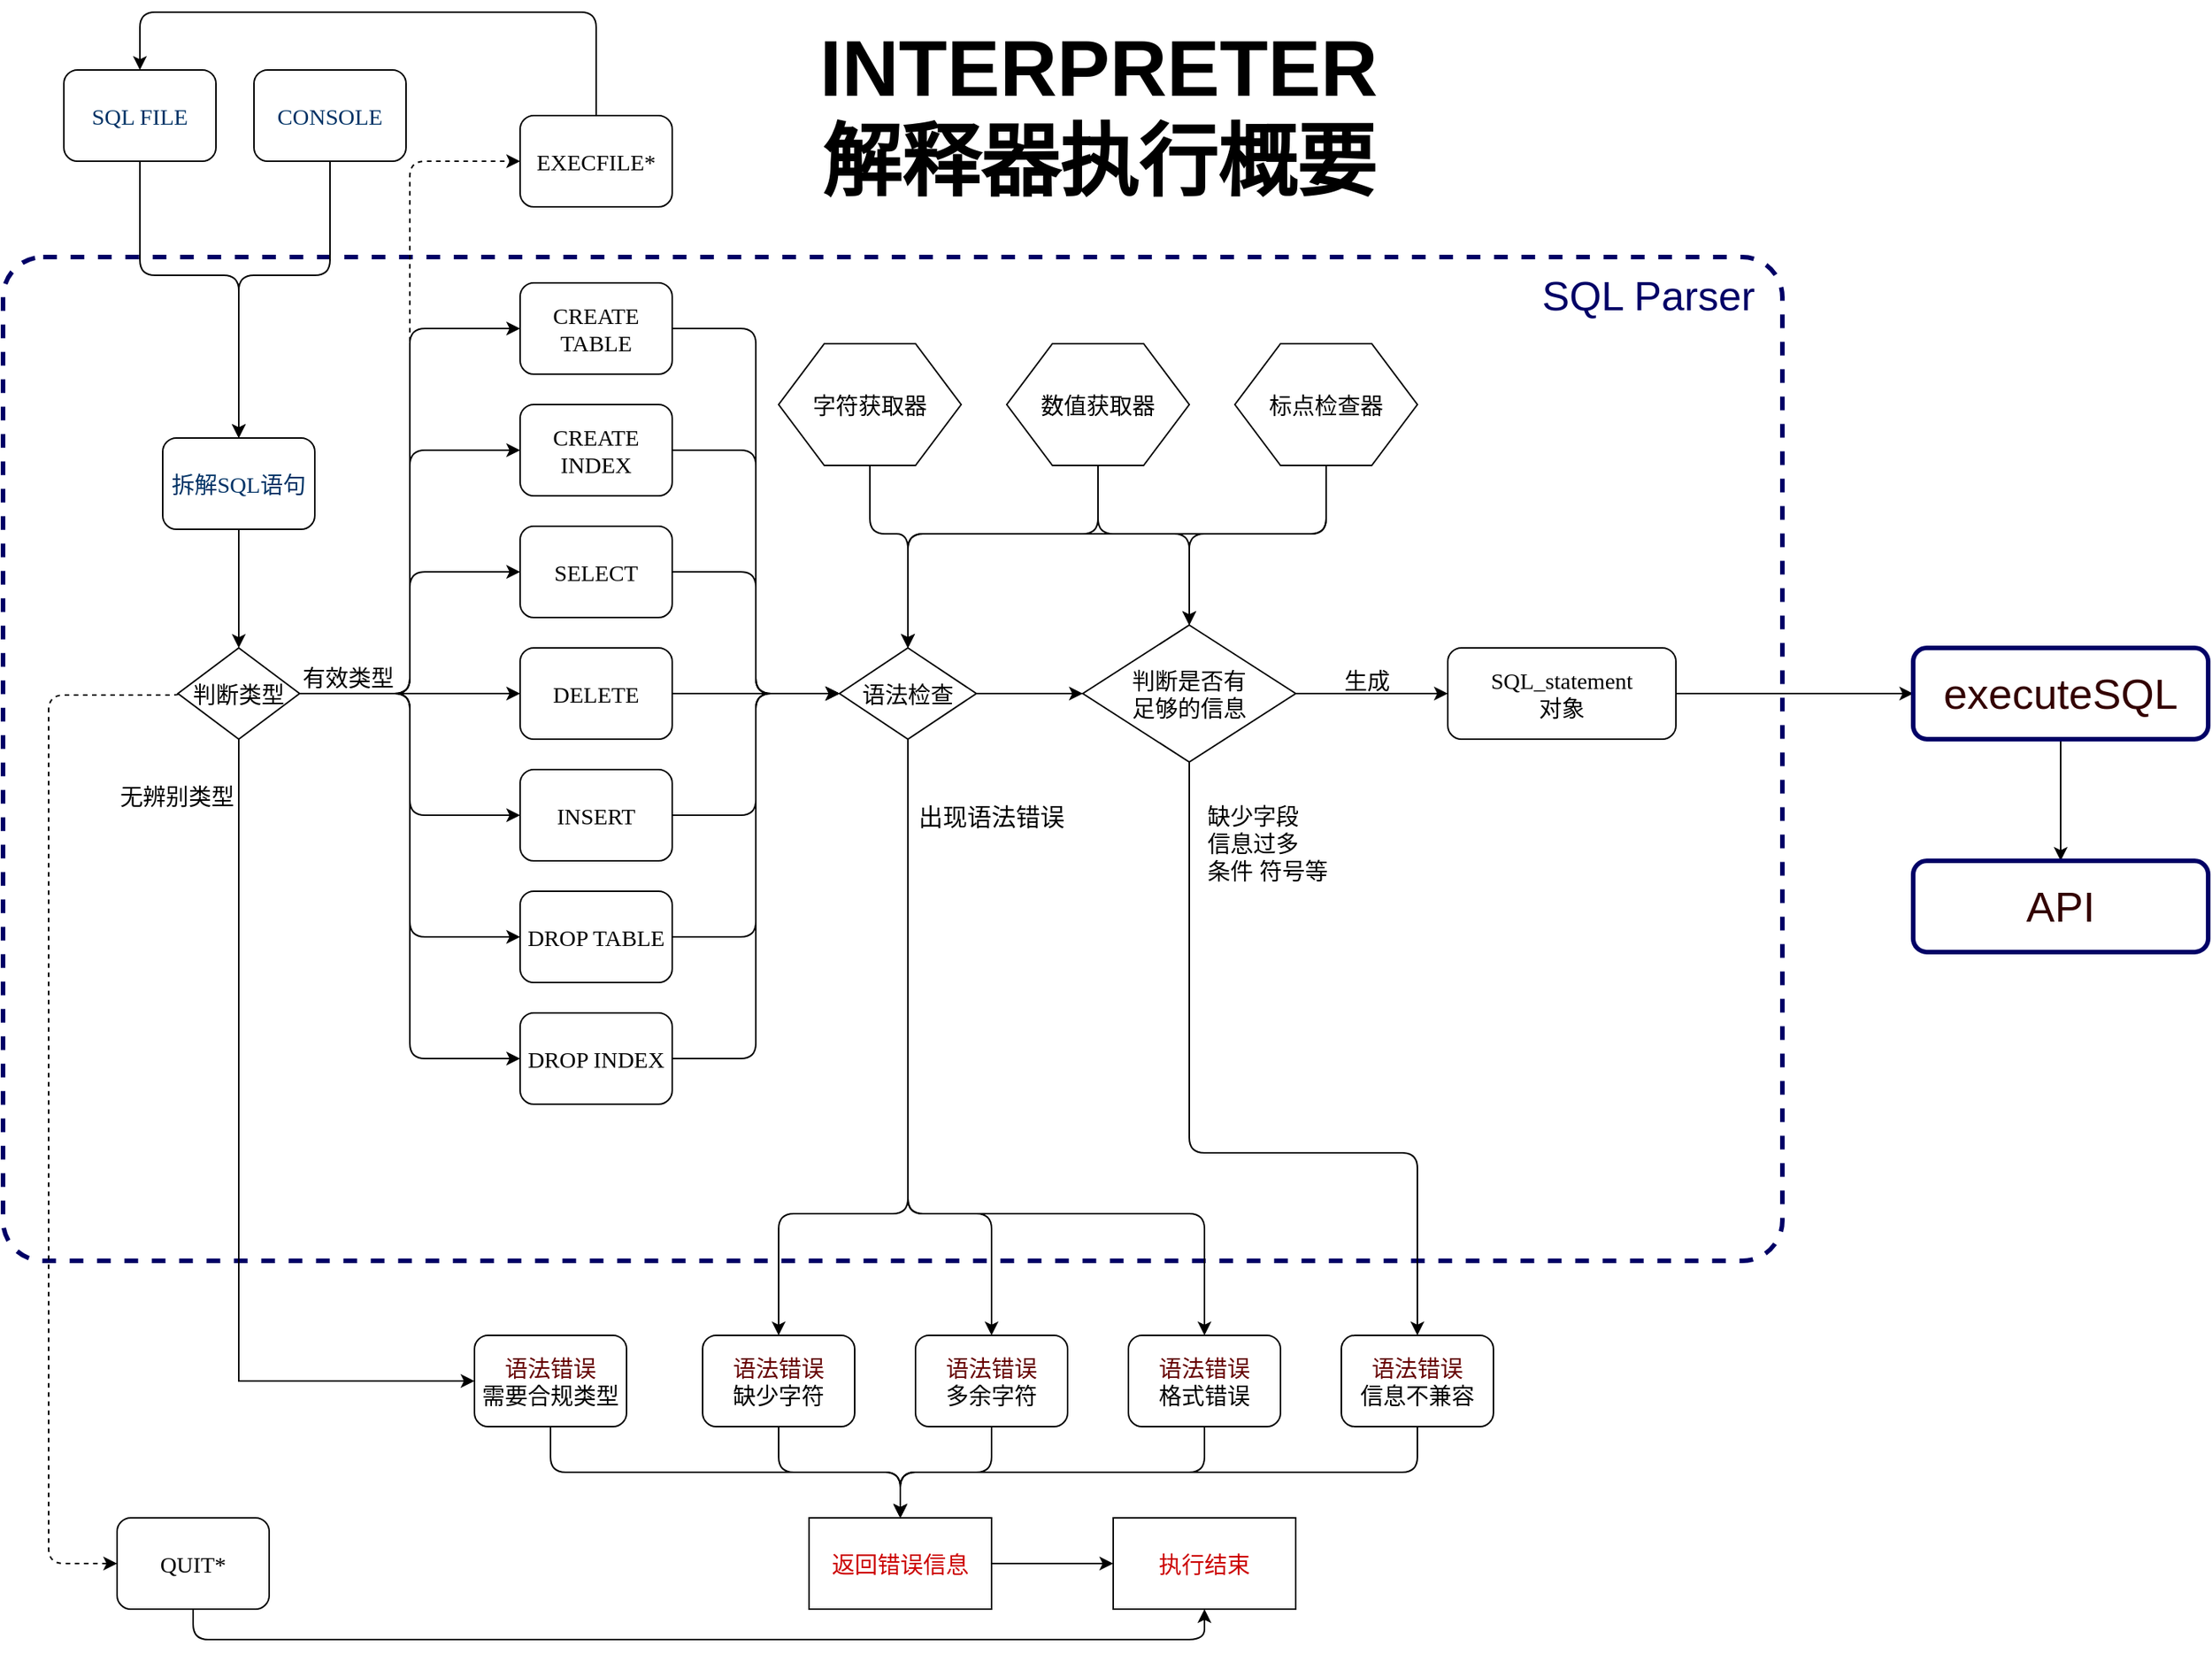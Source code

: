 <mxfile version="10.7.8" type="github"><diagram id="y2eQnz1Z_hVaZrQmscNK" name="第 1 页"><mxGraphModel dx="1654" dy="1253" grid="1" gridSize="10" guides="1" tooltips="1" connect="1" arrows="1" fold="1" page="1" pageScale="1" pageWidth="1654" pageHeight="1169" math="0" shadow="0"><root><mxCell id="0"/><mxCell id="1" parent="0"/><mxCell id="wgMfDxg0ETRLPRD0WjD9-76" value="" style="rounded=1;whiteSpace=wrap;html=1;dashed=1;fillColor=none;fontSize=39;fontColor=#CC0000;arcSize=4;strokeColor=#000066;strokeWidth=3;" vertex="1" parent="1"><mxGeometry x="110" y="210" width="1170" height="660" as="geometry"/></mxCell><mxCell id="QPlIlVRqX4zkibYgfJFN-1" style="edgeStyle=orthogonalEdgeStyle;rounded=0;orthogonalLoop=1;jettySize=auto;html=1;exitX=0.5;exitY=1;exitDx=0;exitDy=0;entryX=0.5;entryY=0;entryDx=0;entryDy=0;fontSize=15;" parent="1" source="QPlIlVRqX4zkibYgfJFN-2" target="QPlIlVRqX4zkibYgfJFN-5" edge="1"><mxGeometry relative="1" as="geometry"/></mxCell><mxCell id="QPlIlVRqX4zkibYgfJFN-2" value="&lt;font color=&quot;#003366&quot;&gt;拆解SQL语句&lt;/font&gt;" style="rounded=1;whiteSpace=wrap;html=1;shadow=0;labelBackgroundColor=none;strokeColor=#000000;strokeWidth=1;fillColor=#ffffff;fontFamily=Verdana;fontSize=15;fontColor=#000000;align=center;" parent="1" vertex="1"><mxGeometry x="215" y="329" width="100" height="60" as="geometry"/></mxCell><mxCell id="wgMfDxg0ETRLPRD0WjD9-54" style="edgeStyle=elbowEdgeStyle;rounded=1;orthogonalLoop=1;jettySize=auto;elbow=vertical;html=1;exitX=0.5;exitY=1;exitDx=0;exitDy=0;entryX=0.5;entryY=0;entryDx=0;entryDy=0;fontSize=15;fontColor=#CC0000;" edge="1" parent="1" source="QPlIlVRqX4zkibYgfJFN-3" target="wgMfDxg0ETRLPRD0WjD9-53"><mxGeometry relative="1" as="geometry"/></mxCell><mxCell id="QPlIlVRqX4zkibYgfJFN-3" value="&lt;font color=&quot;#660000&quot;&gt;语法错误&lt;/font&gt;&lt;br&gt;需要合规类型&lt;br&gt;" style="rounded=1;whiteSpace=wrap;html=1;shadow=0;labelBackgroundColor=none;strokeColor=#000000;strokeWidth=1;fillColor=#ffffff;fontFamily=Verdana;fontSize=15;fontColor=#000000;align=center;" parent="1" vertex="1"><mxGeometry x="420" y="919" width="100" height="60" as="geometry"/></mxCell><mxCell id="wgMfDxg0ETRLPRD0WjD9-55" style="edgeStyle=elbowEdgeStyle;rounded=1;orthogonalLoop=1;jettySize=auto;elbow=vertical;html=1;exitX=0.5;exitY=1;exitDx=0;exitDy=0;fontSize=15;fontColor=#CC0000;" edge="1" parent="1" source="wgMfDxg0ETRLPRD0WjD9-16"><mxGeometry relative="1" as="geometry"><mxPoint x="700" y="1039" as="targetPoint"/></mxGeometry></mxCell><mxCell id="wgMfDxg0ETRLPRD0WjD9-16" value="&lt;font color=&quot;#660000&quot;&gt;语法错误&lt;/font&gt;&lt;br&gt;缺少字符&lt;br&gt;" style="rounded=1;whiteSpace=wrap;html=1;shadow=0;labelBackgroundColor=none;strokeColor=#000000;strokeWidth=1;fillColor=#ffffff;fontFamily=Verdana;fontSize=15;fontColor=#000000;align=center;" vertex="1" parent="1"><mxGeometry x="570" y="919" width="100" height="60" as="geometry"/></mxCell><mxCell id="wgMfDxg0ETRLPRD0WjD9-56" style="edgeStyle=elbowEdgeStyle;rounded=1;orthogonalLoop=1;jettySize=auto;elbow=vertical;html=1;exitX=0.5;exitY=1;exitDx=0;exitDy=0;entryX=0.5;entryY=0;entryDx=0;entryDy=0;fontSize=15;fontColor=#CC0000;" edge="1" parent="1" source="wgMfDxg0ETRLPRD0WjD9-18" target="wgMfDxg0ETRLPRD0WjD9-53"><mxGeometry relative="1" as="geometry"/></mxCell><mxCell id="wgMfDxg0ETRLPRD0WjD9-18" value="&lt;font color=&quot;#660000&quot;&gt;语法错误&lt;/font&gt;&lt;br&gt;多余字符&lt;br&gt;" style="rounded=1;whiteSpace=wrap;html=1;shadow=0;labelBackgroundColor=none;strokeColor=#000000;strokeWidth=1;fillColor=#ffffff;fontFamily=Verdana;fontSize=15;fontColor=#000000;align=center;" vertex="1" parent="1"><mxGeometry x="710" y="919" width="100" height="60" as="geometry"/></mxCell><mxCell id="QPlIlVRqX4zkibYgfJFN-4" style="edgeStyle=orthogonalEdgeStyle;rounded=0;orthogonalLoop=1;jettySize=auto;html=1;exitX=0.5;exitY=1;exitDx=0;exitDy=0;entryX=0;entryY=0.5;entryDx=0;entryDy=0;fontSize=15;" parent="1" source="QPlIlVRqX4zkibYgfJFN-5" target="QPlIlVRqX4zkibYgfJFN-3" edge="1"><mxGeometry relative="1" as="geometry"/></mxCell><mxCell id="QPlIlVRqX4zkibYgfJFN-13" style="edgeStyle=orthogonalEdgeStyle;rounded=1;orthogonalLoop=1;jettySize=auto;html=1;exitX=1;exitY=0.5;exitDx=0;exitDy=0;entryX=0;entryY=0.5;entryDx=0;entryDy=0;" parent="1" source="QPlIlVRqX4zkibYgfJFN-5" target="QPlIlVRqX4zkibYgfJFN-7" edge="1"><mxGeometry relative="1" as="geometry"/></mxCell><mxCell id="QPlIlVRqX4zkibYgfJFN-30" style="edgeStyle=orthogonalEdgeStyle;rounded=1;orthogonalLoop=1;jettySize=auto;html=1;exitX=1;exitY=0.5;exitDx=0;exitDy=0;entryX=0;entryY=0.5;entryDx=0;entryDy=0;" parent="1" source="QPlIlVRqX4zkibYgfJFN-5" target="QPlIlVRqX4zkibYgfJFN-24" edge="1"><mxGeometry relative="1" as="geometry"/></mxCell><mxCell id="QPlIlVRqX4zkibYgfJFN-31" style="edgeStyle=orthogonalEdgeStyle;rounded=1;orthogonalLoop=1;jettySize=auto;html=1;exitX=1;exitY=0.5;exitDx=0;exitDy=0;entryX=0;entryY=0.5;entryDx=0;entryDy=0;" parent="1" source="QPlIlVRqX4zkibYgfJFN-5" target="QPlIlVRqX4zkibYgfJFN-25" edge="1"><mxGeometry relative="1" as="geometry"/></mxCell><mxCell id="QPlIlVRqX4zkibYgfJFN-32" style="edgeStyle=orthogonalEdgeStyle;rounded=1;orthogonalLoop=1;jettySize=auto;html=1;exitX=1;exitY=0.5;exitDx=0;exitDy=0;entryX=0;entryY=0.5;entryDx=0;entryDy=0;" parent="1" source="QPlIlVRqX4zkibYgfJFN-5" target="QPlIlVRqX4zkibYgfJFN-27" edge="1"><mxGeometry relative="1" as="geometry"/></mxCell><mxCell id="QPlIlVRqX4zkibYgfJFN-33" style="edgeStyle=orthogonalEdgeStyle;rounded=1;orthogonalLoop=1;jettySize=auto;html=1;exitX=1;exitY=0.5;exitDx=0;exitDy=0;entryX=0;entryY=0.5;entryDx=0;entryDy=0;" parent="1" source="QPlIlVRqX4zkibYgfJFN-5" target="QPlIlVRqX4zkibYgfJFN-29" edge="1"><mxGeometry relative="1" as="geometry"/></mxCell><mxCell id="QPlIlVRqX4zkibYgfJFN-34" style="edgeStyle=orthogonalEdgeStyle;rounded=1;orthogonalLoop=1;jettySize=auto;html=1;exitX=1;exitY=0.5;exitDx=0;exitDy=0;entryX=0;entryY=0.5;entryDx=0;entryDy=0;" parent="1" source="QPlIlVRqX4zkibYgfJFN-5" target="QPlIlVRqX4zkibYgfJFN-11" edge="1"><mxGeometry relative="1" as="geometry"/></mxCell><mxCell id="wgMfDxg0ETRLPRD0WjD9-5" style="edgeStyle=orthogonalEdgeStyle;rounded=1;orthogonalLoop=1;jettySize=auto;html=1;entryX=0;entryY=0.5;entryDx=0;entryDy=0;dashed=1;" edge="1" parent="1" source="QPlIlVRqX4zkibYgfJFN-5" target="wgMfDxg0ETRLPRD0WjD9-4"><mxGeometry relative="1" as="geometry"/></mxCell><mxCell id="QPlIlVRqX4zkibYgfJFN-5" value="判断类型" style="rhombus;whiteSpace=wrap;html=1;rounded=0;shadow=0;labelBackgroundColor=none;strokeColor=#000000;strokeWidth=1;fillColor=#ffffff;fontFamily=Verdana;fontSize=15;fontColor=#000000;align=center;" parent="1" vertex="1"><mxGeometry x="225" y="467" width="80" height="60" as="geometry"/></mxCell><mxCell id="QPlIlVRqX4zkibYgfJFN-6" value="无辨别类型" style="text;html=1;resizable=0;points=[];autosize=1;align=left;verticalAlign=top;spacingTop=-4;fontSize=15;" parent="1" vertex="1"><mxGeometry x="185" y="553" width="90" height="20" as="geometry"/></mxCell><mxCell id="wgMfDxg0ETRLPRD0WjD9-6" style="edgeStyle=orthogonalEdgeStyle;rounded=1;orthogonalLoop=1;jettySize=auto;html=1;exitX=1;exitY=0.5;exitDx=0;exitDy=0;entryX=0;entryY=0.5;entryDx=0;entryDy=0;" edge="1" parent="1" source="QPlIlVRqX4zkibYgfJFN-7" target="wgMfDxg0ETRLPRD0WjD9-3"><mxGeometry relative="1" as="geometry"/></mxCell><mxCell id="QPlIlVRqX4zkibYgfJFN-7" value="CREATE TABLE" style="rounded=1;whiteSpace=wrap;html=1;shadow=0;labelBackgroundColor=none;strokeColor=#000000;strokeWidth=1;fillColor=#ffffff;fontFamily=Verdana;fontSize=15;fontColor=#000000;align=center;" parent="1" vertex="1"><mxGeometry x="450" y="227" width="100" height="60" as="geometry"/></mxCell><mxCell id="wgMfDxg0ETRLPRD0WjD9-7" style="edgeStyle=orthogonalEdgeStyle;rounded=1;orthogonalLoop=1;jettySize=auto;html=1;exitX=1;exitY=0.5;exitDx=0;exitDy=0;entryX=0;entryY=0.5;entryDx=0;entryDy=0;" edge="1" parent="1" source="QPlIlVRqX4zkibYgfJFN-8" target="wgMfDxg0ETRLPRD0WjD9-3"><mxGeometry relative="1" as="geometry"/></mxCell><mxCell id="QPlIlVRqX4zkibYgfJFN-8" value="CREATE INDEX" style="rounded=1;whiteSpace=wrap;html=1;shadow=0;labelBackgroundColor=none;strokeColor=#000000;strokeWidth=1;fillColor=#ffffff;fontFamily=Verdana;fontSize=15;fontColor=#000000;align=center;" parent="1" vertex="1"><mxGeometry x="450" y="307" width="100" height="60" as="geometry"/></mxCell><mxCell id="QPlIlVRqX4zkibYgfJFN-10" style="edgeStyle=orthogonalEdgeStyle;rounded=1;orthogonalLoop=1;jettySize=auto;html=1;entryX=0;entryY=0.5;entryDx=0;entryDy=0;fontSize=15;" parent="1" source="QPlIlVRqX4zkibYgfJFN-5" target="QPlIlVRqX4zkibYgfJFN-8" edge="1"><mxGeometry relative="1" as="geometry"/></mxCell><mxCell id="wgMfDxg0ETRLPRD0WjD9-9" style="edgeStyle=orthogonalEdgeStyle;rounded=1;orthogonalLoop=1;jettySize=auto;html=1;exitX=1;exitY=0.5;exitDx=0;exitDy=0;entryX=0;entryY=0.5;entryDx=0;entryDy=0;" edge="1" parent="1" source="QPlIlVRqX4zkibYgfJFN-11" target="wgMfDxg0ETRLPRD0WjD9-3"><mxGeometry relative="1" as="geometry"/></mxCell><mxCell id="QPlIlVRqX4zkibYgfJFN-11" value="SELECT" style="rounded=1;whiteSpace=wrap;html=1;shadow=0;labelBackgroundColor=none;strokeColor=#000000;strokeWidth=1;fillColor=#ffffff;fontFamily=Verdana;fontSize=15;fontColor=#000000;align=center;" parent="1" vertex="1"><mxGeometry x="450" y="387" width="100" height="60" as="geometry"/></mxCell><mxCell id="QPlIlVRqX4zkibYgfJFN-16" style="edgeStyle=orthogonalEdgeStyle;rounded=1;orthogonalLoop=1;jettySize=auto;html=1;exitX=0.5;exitY=1;exitDx=0;exitDy=0;" parent="1" source="QPlIlVRqX4zkibYgfJFN-15" target="QPlIlVRqX4zkibYgfJFN-2" edge="1"><mxGeometry relative="1" as="geometry"><Array as="points"><mxPoint x="200" y="222"/><mxPoint x="265" y="222"/></Array></mxGeometry></mxCell><mxCell id="QPlIlVRqX4zkibYgfJFN-15" value="&lt;font color=&quot;#003366&quot;&gt;SQL FILE&lt;/font&gt;" style="rounded=1;whiteSpace=wrap;html=1;shadow=0;labelBackgroundColor=none;strokeColor=#000000;strokeWidth=1;fillColor=#ffffff;fontFamily=Verdana;fontSize=15;fontColor=#000000;align=center;" parent="1" vertex="1"><mxGeometry x="150" y="87" width="100" height="60" as="geometry"/></mxCell><mxCell id="wgMfDxg0ETRLPRD0WjD9-32" style="edgeStyle=elbowEdgeStyle;rounded=1;orthogonalLoop=1;jettySize=auto;elbow=vertical;html=1;exitX=0.5;exitY=1;exitDx=0;exitDy=0;entryX=0.5;entryY=0;entryDx=0;entryDy=0;" edge="1" parent="1" source="wgMfDxg0ETRLPRD0WjD9-30" target="QPlIlVRqX4zkibYgfJFN-2"><mxGeometry relative="1" as="geometry"><Array as="points"><mxPoint x="300" y="222"/></Array></mxGeometry></mxCell><mxCell id="wgMfDxg0ETRLPRD0WjD9-30" value="&lt;font color=&quot;#003366&quot;&gt;&lt;span&gt;CONSOLE&lt;/span&gt;&lt;/font&gt;" style="rounded=1;whiteSpace=wrap;html=1;shadow=0;labelBackgroundColor=none;strokeColor=#000000;strokeWidth=1;fillColor=#ffffff;fontFamily=Verdana;fontSize=15;fontColor=#000000;align=center;" vertex="1" parent="1"><mxGeometry x="275" y="87" width="100" height="60" as="geometry"/></mxCell><mxCell id="QPlIlVRqX4zkibYgfJFN-19" value="有效类型" style="text;html=1;resizable=0;points=[];autosize=1;align=left;verticalAlign=top;spacingTop=-4;fontSize=15;" parent="1" vertex="1"><mxGeometry x="305" y="475" width="80" height="20" as="geometry"/></mxCell><mxCell id="wgMfDxg0ETRLPRD0WjD9-12" style="edgeStyle=orthogonalEdgeStyle;rounded=1;orthogonalLoop=1;jettySize=auto;html=1;exitX=1;exitY=0.5;exitDx=0;exitDy=0;entryX=0;entryY=0.5;entryDx=0;entryDy=0;" edge="1" parent="1" source="QPlIlVRqX4zkibYgfJFN-24" target="wgMfDxg0ETRLPRD0WjD9-3"><mxGeometry relative="1" as="geometry"/></mxCell><mxCell id="QPlIlVRqX4zkibYgfJFN-24" value="DELETE" style="rounded=1;whiteSpace=wrap;html=1;shadow=0;labelBackgroundColor=none;strokeColor=#000000;strokeWidth=1;fillColor=#ffffff;fontFamily=Verdana;fontSize=15;fontColor=#000000;align=center;" parent="1" vertex="1"><mxGeometry x="450" y="467" width="100" height="60" as="geometry"/></mxCell><mxCell id="wgMfDxg0ETRLPRD0WjD9-11" style="edgeStyle=orthogonalEdgeStyle;rounded=1;orthogonalLoop=1;jettySize=auto;html=1;exitX=1;exitY=0.5;exitDx=0;exitDy=0;entryX=0;entryY=0.5;entryDx=0;entryDy=0;" edge="1" parent="1" source="QPlIlVRqX4zkibYgfJFN-25" target="wgMfDxg0ETRLPRD0WjD9-3"><mxGeometry relative="1" as="geometry"><mxPoint x="600" y="552" as="targetPoint"/></mxGeometry></mxCell><mxCell id="QPlIlVRqX4zkibYgfJFN-25" value="INSERT" style="rounded=1;whiteSpace=wrap;html=1;shadow=0;labelBackgroundColor=none;strokeColor=#000000;strokeWidth=1;fillColor=#ffffff;fontFamily=Verdana;fontSize=15;fontColor=#000000;align=center;" parent="1" vertex="1"><mxGeometry x="450" y="547" width="100" height="60" as="geometry"/></mxCell><mxCell id="wgMfDxg0ETRLPRD0WjD9-13" style="edgeStyle=orthogonalEdgeStyle;rounded=1;orthogonalLoop=1;jettySize=auto;html=1;exitX=1;exitY=0.5;exitDx=0;exitDy=0;entryX=0;entryY=0.5;entryDx=0;entryDy=0;" edge="1" parent="1" source="QPlIlVRqX4zkibYgfJFN-27" target="wgMfDxg0ETRLPRD0WjD9-3"><mxGeometry relative="1" as="geometry"/></mxCell><mxCell id="QPlIlVRqX4zkibYgfJFN-27" value="DROP TABLE" style="rounded=1;whiteSpace=wrap;html=1;shadow=0;labelBackgroundColor=none;strokeColor=#000000;strokeWidth=1;fillColor=#ffffff;fontFamily=Verdana;fontSize=15;fontColor=#000000;align=center;" parent="1" vertex="1"><mxGeometry x="450" y="627" width="100" height="60" as="geometry"/></mxCell><mxCell id="wgMfDxg0ETRLPRD0WjD9-14" style="edgeStyle=orthogonalEdgeStyle;rounded=1;orthogonalLoop=1;jettySize=auto;html=1;exitX=1;exitY=0.5;exitDx=0;exitDy=0;entryX=0;entryY=0.5;entryDx=0;entryDy=0;" edge="1" parent="1" source="QPlIlVRqX4zkibYgfJFN-29" target="wgMfDxg0ETRLPRD0WjD9-3"><mxGeometry relative="1" as="geometry"><mxPoint x="610" y="652" as="targetPoint"/></mxGeometry></mxCell><mxCell id="QPlIlVRqX4zkibYgfJFN-29" value="DROP INDEX" style="rounded=1;whiteSpace=wrap;html=1;shadow=0;labelBackgroundColor=none;strokeColor=#000000;strokeWidth=1;fillColor=#ffffff;fontFamily=Verdana;fontSize=15;fontColor=#000000;align=center;" parent="1" vertex="1"><mxGeometry x="450" y="707" width="100" height="60" as="geometry"/></mxCell><mxCell id="wgMfDxg0ETRLPRD0WjD9-22" style="edgeStyle=orthogonalEdgeStyle;rounded=1;orthogonalLoop=1;jettySize=auto;html=1;exitX=0.5;exitY=1;exitDx=0;exitDy=0;" edge="1" parent="1" source="wgMfDxg0ETRLPRD0WjD9-3" target="wgMfDxg0ETRLPRD0WjD9-16"><mxGeometry relative="1" as="geometry"><Array as="points"><mxPoint x="705" y="839"/><mxPoint x="620" y="839"/></Array></mxGeometry></mxCell><mxCell id="wgMfDxg0ETRLPRD0WjD9-23" style="edgeStyle=orthogonalEdgeStyle;rounded=1;orthogonalLoop=1;jettySize=auto;html=1;exitX=0.5;exitY=1;exitDx=0;exitDy=0;entryX=0.5;entryY=0;entryDx=0;entryDy=0;" edge="1" parent="1" source="wgMfDxg0ETRLPRD0WjD9-3" target="wgMfDxg0ETRLPRD0WjD9-18"><mxGeometry relative="1" as="geometry"><Array as="points"><mxPoint x="705" y="839"/><mxPoint x="760" y="839"/></Array></mxGeometry></mxCell><mxCell id="wgMfDxg0ETRLPRD0WjD9-24" style="edgeStyle=orthogonalEdgeStyle;rounded=1;orthogonalLoop=1;jettySize=auto;html=1;exitX=0.5;exitY=1;exitDx=0;exitDy=0;entryX=0.5;entryY=0;entryDx=0;entryDy=0;" edge="1" parent="1" source="wgMfDxg0ETRLPRD0WjD9-3" target="wgMfDxg0ETRLPRD0WjD9-21"><mxGeometry relative="1" as="geometry"><Array as="points"><mxPoint x="705" y="839"/><mxPoint x="900" y="839"/></Array></mxGeometry></mxCell><mxCell id="wgMfDxg0ETRLPRD0WjD9-25" style="edgeStyle=orthogonalEdgeStyle;rounded=1;orthogonalLoop=1;jettySize=auto;html=1;exitX=1;exitY=0.5;exitDx=0;exitDy=0;entryX=0;entryY=0.5;entryDx=0;entryDy=0;" edge="1" parent="1" source="wgMfDxg0ETRLPRD0WjD9-3" target="wgMfDxg0ETRLPRD0WjD9-20"><mxGeometry relative="1" as="geometry"/></mxCell><mxCell id="wgMfDxg0ETRLPRD0WjD9-3" value="语法检查" style="rhombus;whiteSpace=wrap;html=1;rounded=0;shadow=0;labelBackgroundColor=none;strokeColor=#000000;strokeWidth=1;fillColor=#ffffff;fontFamily=Verdana;fontSize=15;fontColor=#000000;align=center;" vertex="1" parent="1"><mxGeometry x="660" y="467" width="90" height="60" as="geometry"/></mxCell><mxCell id="wgMfDxg0ETRLPRD0WjD9-61" style="edgeStyle=elbowEdgeStyle;rounded=1;orthogonalLoop=1;jettySize=auto;elbow=vertical;html=1;exitX=0.5;exitY=0;exitDx=0;exitDy=0;entryX=0.5;entryY=0;entryDx=0;entryDy=0;fontSize=15;fontColor=#CC0000;" edge="1" parent="1" source="wgMfDxg0ETRLPRD0WjD9-4" target="QPlIlVRqX4zkibYgfJFN-15"><mxGeometry relative="1" as="geometry"><Array as="points"><mxPoint x="350" y="49"/></Array></mxGeometry></mxCell><mxCell id="wgMfDxg0ETRLPRD0WjD9-4" value="EXECFILE*" style="rounded=1;whiteSpace=wrap;html=1;shadow=0;labelBackgroundColor=none;strokeColor=#000000;strokeWidth=1;fillColor=#ffffff;fontFamily=Verdana;fontSize=15;fontColor=#000000;align=center;" vertex="1" parent="1"><mxGeometry x="450" y="117" width="100" height="60" as="geometry"/></mxCell><mxCell id="wgMfDxg0ETRLPRD0WjD9-35" style="edgeStyle=elbowEdgeStyle;rounded=1;orthogonalLoop=1;jettySize=auto;elbow=vertical;html=1;exitX=0.5;exitY=1;exitDx=0;exitDy=0;entryX=0.5;entryY=0;entryDx=0;entryDy=0;" edge="1" parent="1" source="wgMfDxg0ETRLPRD0WjD9-20" target="wgMfDxg0ETRLPRD0WjD9-34"><mxGeometry relative="1" as="geometry"><Array as="points"><mxPoint x="970" y="799"/></Array></mxGeometry></mxCell><mxCell id="wgMfDxg0ETRLPRD0WjD9-38" style="edgeStyle=elbowEdgeStyle;rounded=1;orthogonalLoop=1;jettySize=auto;elbow=vertical;html=1;exitX=1;exitY=0.5;exitDx=0;exitDy=0;" edge="1" parent="1" source="wgMfDxg0ETRLPRD0WjD9-20" target="wgMfDxg0ETRLPRD0WjD9-37"><mxGeometry relative="1" as="geometry"/></mxCell><mxCell id="wgMfDxg0ETRLPRD0WjD9-20" value="判断是否有&lt;br&gt;足够的信息" style="rhombus;whiteSpace=wrap;html=1;rounded=0;shadow=0;labelBackgroundColor=none;strokeColor=#000000;strokeWidth=1;fillColor=#ffffff;fontFamily=Verdana;fontSize=15;fontColor=#000000;align=center;" vertex="1" parent="1"><mxGeometry x="820" y="452" width="140" height="90" as="geometry"/></mxCell><mxCell id="wgMfDxg0ETRLPRD0WjD9-57" style="edgeStyle=elbowEdgeStyle;rounded=1;orthogonalLoop=1;jettySize=auto;elbow=vertical;html=1;exitX=0.5;exitY=1;exitDx=0;exitDy=0;fontSize=15;fontColor=#CC0000;" edge="1" parent="1" source="wgMfDxg0ETRLPRD0WjD9-21"><mxGeometry relative="1" as="geometry"><mxPoint x="700" y="1039" as="targetPoint"/></mxGeometry></mxCell><mxCell id="wgMfDxg0ETRLPRD0WjD9-21" value="&lt;font color=&quot;#660000&quot;&gt;语法错误&lt;/font&gt;&lt;br&gt;格式错误&lt;br&gt;" style="rounded=1;whiteSpace=wrap;html=1;shadow=0;labelBackgroundColor=none;strokeColor=#000000;strokeWidth=1;fillColor=#ffffff;fontFamily=Verdana;fontSize=15;fontColor=#000000;align=center;" vertex="1" parent="1"><mxGeometry x="850" y="919" width="100" height="60" as="geometry"/></mxCell><mxCell id="wgMfDxg0ETRLPRD0WjD9-26" value="出现语法错误" style="text;html=1;resizable=0;points=[];autosize=1;align=left;verticalAlign=top;spacingTop=-4;fontSize=16;" vertex="1" parent="1"><mxGeometry x="710" y="566" width="90" height="20" as="geometry"/></mxCell><mxCell id="wgMfDxg0ETRLPRD0WjD9-33" style="edgeStyle=elbowEdgeStyle;rounded=1;orthogonalLoop=1;jettySize=auto;elbow=vertical;html=1;exitX=1;exitY=0.75;exitDx=0;exitDy=0;" edge="1" parent="1" source="wgMfDxg0ETRLPRD0WjD9-30" target="wgMfDxg0ETRLPRD0WjD9-30"><mxGeometry relative="1" as="geometry"/></mxCell><mxCell id="wgMfDxg0ETRLPRD0WjD9-58" style="edgeStyle=elbowEdgeStyle;rounded=1;orthogonalLoop=1;jettySize=auto;elbow=vertical;html=1;exitX=0.5;exitY=1;exitDx=0;exitDy=0;entryX=0.5;entryY=0;entryDx=0;entryDy=0;fontSize=15;fontColor=#CC0000;" edge="1" parent="1" source="wgMfDxg0ETRLPRD0WjD9-34" target="wgMfDxg0ETRLPRD0WjD9-53"><mxGeometry relative="1" as="geometry"/></mxCell><mxCell id="wgMfDxg0ETRLPRD0WjD9-34" value="&lt;font color=&quot;#660000&quot;&gt;语法错误&lt;/font&gt;&lt;br&gt;信息不兼容&lt;br&gt;" style="rounded=1;whiteSpace=wrap;html=1;shadow=0;labelBackgroundColor=none;strokeColor=#000000;strokeWidth=1;fillColor=#ffffff;fontFamily=Verdana;fontSize=15;fontColor=#000000;align=center;" vertex="1" parent="1"><mxGeometry x="990" y="919" width="100" height="60" as="geometry"/></mxCell><mxCell id="wgMfDxg0ETRLPRD0WjD9-36" value="缺少字段&lt;br style=&quot;font-size: 15px;&quot;&gt;信息过多&lt;br style=&quot;font-size: 15px;&quot;&gt;条件 符号等&lt;br style=&quot;font-size: 15px;&quot;&gt;" style="text;html=1;resizable=0;points=[];autosize=1;align=left;verticalAlign=top;spacingTop=-4;fontSize=15;" vertex="1" parent="1"><mxGeometry x="900" y="566" width="80" height="40" as="geometry"/></mxCell><mxCell id="wgMfDxg0ETRLPRD0WjD9-82" style="rounded=0;orthogonalLoop=1;jettySize=auto;elbow=vertical;html=1;exitX=1;exitY=0.5;exitDx=0;exitDy=0;entryX=0;entryY=0.5;entryDx=0;entryDy=0;fontSize=52;fontColor=#CC0000;edgeStyle=orthogonalEdgeStyle;" edge="1" parent="1" source="wgMfDxg0ETRLPRD0WjD9-37" target="wgMfDxg0ETRLPRD0WjD9-83"><mxGeometry relative="1" as="geometry"><mxPoint x="1360.286" y="519.857" as="targetPoint"/></mxGeometry></mxCell><mxCell id="wgMfDxg0ETRLPRD0WjD9-37" value="SQL_statement&lt;br&gt;对象" style="rounded=1;whiteSpace=wrap;html=1;shadow=0;labelBackgroundColor=none;strokeColor=#000000;strokeWidth=1;fillColor=#ffffff;fontFamily=Verdana;fontSize=15;fontColor=#000000;align=center;" vertex="1" parent="1"><mxGeometry x="1060" y="467" width="150" height="60" as="geometry"/></mxCell><mxCell id="wgMfDxg0ETRLPRD0WjD9-39" value="生成" style="text;html=1;resizable=0;points=[];autosize=1;align=left;verticalAlign=top;spacingTop=-4;fontSize=15;" vertex="1" parent="1"><mxGeometry x="990" y="477" width="40" height="20" as="geometry"/></mxCell><mxCell id="wgMfDxg0ETRLPRD0WjD9-44" style="edgeStyle=elbowEdgeStyle;rounded=1;orthogonalLoop=1;jettySize=auto;elbow=vertical;html=1;exitX=0.5;exitY=1;exitDx=0;exitDy=0;entryX=0.5;entryY=0;entryDx=0;entryDy=0;fontSize=15;" edge="1" parent="1" source="wgMfDxg0ETRLPRD0WjD9-41" target="wgMfDxg0ETRLPRD0WjD9-3"><mxGeometry relative="1" as="geometry"><Array as="points"><mxPoint x="690" y="392"/></Array></mxGeometry></mxCell><mxCell id="wgMfDxg0ETRLPRD0WjD9-41" value="字符获取器" style="shape=hexagon;perimeter=hexagonPerimeter2;whiteSpace=wrap;html=1;fontSize=15;" vertex="1" parent="1"><mxGeometry x="620" y="267" width="120" height="80" as="geometry"/></mxCell><mxCell id="wgMfDxg0ETRLPRD0WjD9-45" style="edgeStyle=elbowEdgeStyle;rounded=1;orthogonalLoop=1;jettySize=auto;elbow=vertical;html=1;exitX=0.5;exitY=1;exitDx=0;exitDy=0;fontSize=15;entryX=0.5;entryY=0;entryDx=0;entryDy=0;" edge="1" parent="1" source="wgMfDxg0ETRLPRD0WjD9-42" target="wgMfDxg0ETRLPRD0WjD9-3"><mxGeometry relative="1" as="geometry"><mxPoint x="750" y="452" as="targetPoint"/><Array as="points"><mxPoint x="780" y="392"/></Array></mxGeometry></mxCell><mxCell id="wgMfDxg0ETRLPRD0WjD9-50" style="edgeStyle=elbowEdgeStyle;rounded=1;orthogonalLoop=1;jettySize=auto;elbow=vertical;html=1;exitX=0.5;exitY=1;exitDx=0;exitDy=0;entryX=0.5;entryY=0;entryDx=0;entryDy=0;fontSize=15;" edge="1" parent="1" source="wgMfDxg0ETRLPRD0WjD9-42" target="wgMfDxg0ETRLPRD0WjD9-20"><mxGeometry relative="1" as="geometry"><Array as="points"><mxPoint x="870" y="392"/></Array></mxGeometry></mxCell><mxCell id="wgMfDxg0ETRLPRD0WjD9-42" value="数值获取器" style="shape=hexagon;perimeter=hexagonPerimeter2;whiteSpace=wrap;html=1;fontSize=15;" vertex="1" parent="1"><mxGeometry x="770" y="267" width="120" height="80" as="geometry"/></mxCell><mxCell id="wgMfDxg0ETRLPRD0WjD9-46" style="edgeStyle=elbowEdgeStyle;rounded=1;orthogonalLoop=1;jettySize=auto;elbow=vertical;html=1;exitX=0.5;exitY=1;exitDx=0;exitDy=0;entryX=0.5;entryY=0;entryDx=0;entryDy=0;fontSize=15;" edge="1" parent="1" source="wgMfDxg0ETRLPRD0WjD9-43" target="wgMfDxg0ETRLPRD0WjD9-3"><mxGeometry relative="1" as="geometry"><Array as="points"><mxPoint x="840" y="392"/></Array></mxGeometry></mxCell><mxCell id="wgMfDxg0ETRLPRD0WjD9-51" style="edgeStyle=elbowEdgeStyle;rounded=1;orthogonalLoop=1;jettySize=auto;elbow=vertical;html=1;exitX=0.5;exitY=1;exitDx=0;exitDy=0;entryX=0.5;entryY=0;entryDx=0;entryDy=0;fontSize=15;" edge="1" parent="1" source="wgMfDxg0ETRLPRD0WjD9-43" target="wgMfDxg0ETRLPRD0WjD9-20"><mxGeometry relative="1" as="geometry"><Array as="points"><mxPoint x="930" y="392"/></Array></mxGeometry></mxCell><mxCell id="wgMfDxg0ETRLPRD0WjD9-43" value="标点检查器" style="shape=hexagon;perimeter=hexagonPerimeter2;whiteSpace=wrap;html=1;fontSize=15;" vertex="1" parent="1"><mxGeometry x="920" y="267" width="120" height="80" as="geometry"/></mxCell><mxCell id="wgMfDxg0ETRLPRD0WjD9-60" value="" style="edgeStyle=elbowEdgeStyle;rounded=1;orthogonalLoop=1;jettySize=auto;elbow=vertical;html=1;fontSize=15;fontColor=#CC0000;" edge="1" parent="1" source="wgMfDxg0ETRLPRD0WjD9-53" target="wgMfDxg0ETRLPRD0WjD9-59"><mxGeometry relative="1" as="geometry"/></mxCell><mxCell id="wgMfDxg0ETRLPRD0WjD9-53" value="返回错误信息" style="rounded=0;whiteSpace=wrap;html=1;fontSize=15;fontColor=#CC0000;" vertex="1" parent="1"><mxGeometry x="640" y="1039" width="120" height="60" as="geometry"/></mxCell><mxCell id="wgMfDxg0ETRLPRD0WjD9-59" value="执行结束" style="rounded=0;whiteSpace=wrap;html=1;fontSize=15;fontColor=#CC0000;" vertex="1" parent="1"><mxGeometry x="840" y="1039" width="120" height="60" as="geometry"/></mxCell><mxCell id="wgMfDxg0ETRLPRD0WjD9-70" style="edgeStyle=elbowEdgeStyle;rounded=1;orthogonalLoop=1;jettySize=auto;elbow=vertical;html=1;exitX=0.5;exitY=1;exitDx=0;exitDy=0;fontSize=15;fontColor=#CC0000;" edge="1" parent="1" source="wgMfDxg0ETRLPRD0WjD9-62"><mxGeometry relative="1" as="geometry"><mxPoint x="900" y="1099" as="targetPoint"/><Array as="points"><mxPoint x="540" y="1119"/><mxPoint x="500" y="1059"/><mxPoint x="580" y="1139"/></Array></mxGeometry></mxCell><mxCell id="wgMfDxg0ETRLPRD0WjD9-62" value="QUIT*" style="rounded=1;whiteSpace=wrap;html=1;shadow=0;labelBackgroundColor=none;strokeColor=#000000;strokeWidth=1;fillColor=#ffffff;fontFamily=Verdana;fontSize=15;fontColor=#000000;align=center;" vertex="1" parent="1"><mxGeometry x="185" y="1039" width="100" height="60" as="geometry"/></mxCell><mxCell id="wgMfDxg0ETRLPRD0WjD9-67" style="edgeStyle=orthogonalEdgeStyle;rounded=1;orthogonalLoop=1;jettySize=auto;html=1;entryX=0;entryY=0.5;entryDx=0;entryDy=0;exitX=0;exitY=0.5;exitDx=0;exitDy=0;dashed=1;" edge="1" parent="1" source="QPlIlVRqX4zkibYgfJFN-5" target="wgMfDxg0ETRLPRD0WjD9-62"><mxGeometry relative="1" as="geometry"><mxPoint x="300" y="499" as="sourcePoint"/><mxPoint x="460.412" y="747.529" as="targetPoint"/><Array as="points"><mxPoint x="140" y="498"/><mxPoint x="140" y="1069"/></Array></mxGeometry></mxCell><mxCell id="wgMfDxg0ETRLPRD0WjD9-72" value="&lt;font color=&quot;#000000&quot; style=&quot;font-size: 52px&quot;&gt;&lt;span style=&quot;font-size: 52px&quot;&gt;INTERPRETER &lt;br&gt;解释器执行概要&lt;/span&gt;&lt;/font&gt;" style="text;html=1;resizable=0;points=[];autosize=1;align=center;verticalAlign=top;spacingTop=-4;fontSize=52;fontColor=#CC0000;fontStyle=1" vertex="1" parent="1"><mxGeometry x="630" y="52" width="400" height="130" as="geometry"/></mxCell><mxCell id="wgMfDxg0ETRLPRD0WjD9-77" value="&lt;font color=&quot;#000066&quot; style=&quot;font-size: 27px;&quot;&gt;SQL Parser&lt;/font&gt;" style="text;html=1;resizable=0;points=[];autosize=1;align=left;verticalAlign=top;spacingTop=-4;fontSize=27;fontColor=#CC0000;" vertex="1" parent="1"><mxGeometry x="1120" y="217" width="220" height="50" as="geometry"/></mxCell><mxCell id="wgMfDxg0ETRLPRD0WjD9-85" value="" style="edgeStyle=orthogonalEdgeStyle;rounded=0;orthogonalLoop=1;jettySize=auto;html=1;fontSize=28;fontColor=#330000;" edge="1" parent="1" source="wgMfDxg0ETRLPRD0WjD9-83" target="wgMfDxg0ETRLPRD0WjD9-84"><mxGeometry relative="1" as="geometry"/></mxCell><mxCell id="wgMfDxg0ETRLPRD0WjD9-83" value="executeSQL" style="rounded=1;whiteSpace=wrap;html=1;strokeColor=#000066;strokeWidth=3;fillColor=none;fontSize=28;fontColor=#330000;" vertex="1" parent="1"><mxGeometry x="1366" y="467" width="194" height="60" as="geometry"/></mxCell><mxCell id="wgMfDxg0ETRLPRD0WjD9-84" value="API" style="rounded=1;whiteSpace=wrap;html=1;strokeColor=#000066;strokeWidth=3;fillColor=none;fontSize=28;fontColor=#330000;" vertex="1" parent="1"><mxGeometry x="1366" y="607" width="194" height="60" as="geometry"/></mxCell></root></mxGraphModel></diagram></mxfile>